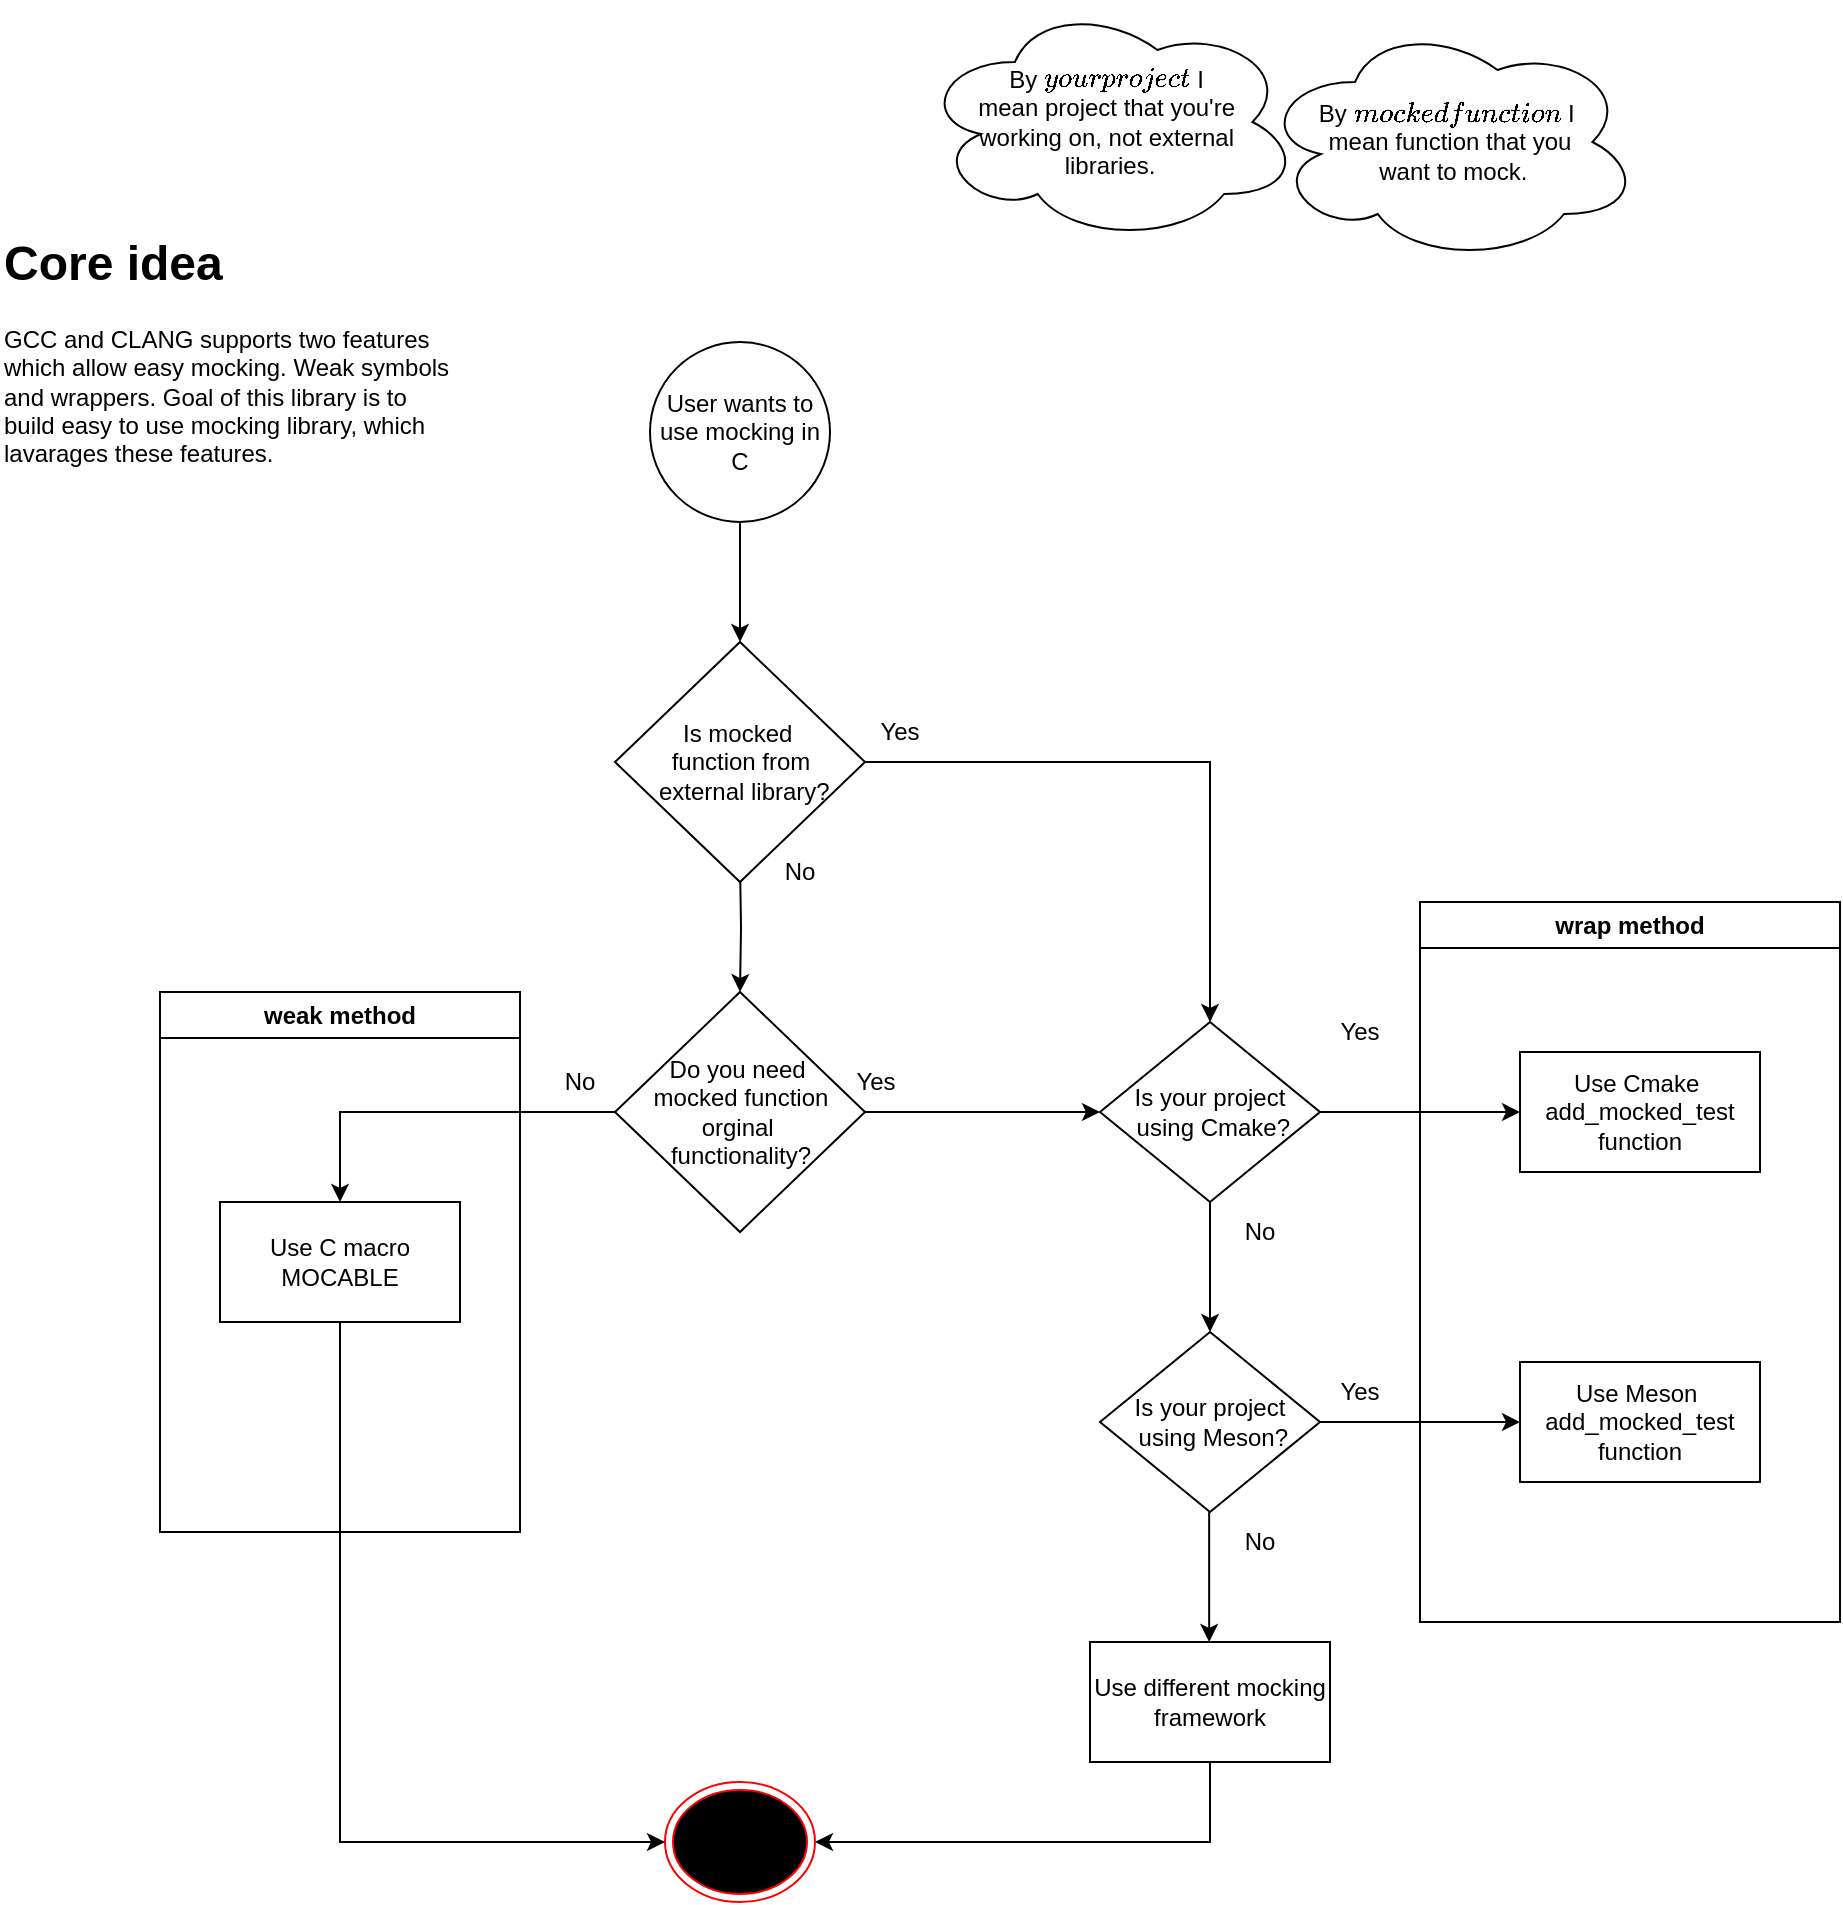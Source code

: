 <mxfile version="26.2.9">
  <diagram id="jrMk6QQQgedWax6qJVoh" name="Page-1">
    <mxGraphModel dx="1948" dy="1767" grid="1" gridSize="10" guides="1" tooltips="1" connect="1" arrows="1" fold="1" page="1" pageScale="1" pageWidth="850" pageHeight="1100" math="0" shadow="0">
      <root>
        <mxCell id="0" />
        <mxCell id="1" parent="0" />
        <mxCell id="VTxr0MBzQ0uazpq9PHjl-1" value="&lt;h1 style=&quot;margin-top: 0px;&quot;&gt;Core idea&lt;/h1&gt;&lt;p&gt;GCC and CLANG supports two features which allow easy mocking. Weak symbols and wrappers. Goal of this library is to build easy to use mocking library, which lavarages these features.&lt;/p&gt;" style="text;html=1;whiteSpace=wrap;overflow=hidden;rounded=0;" vertex="1" parent="1">
          <mxGeometry x="150" y="-30" width="230" height="160" as="geometry" />
        </mxCell>
        <mxCell id="VTxr0MBzQ0uazpq9PHjl-8" value="" style="edgeStyle=orthogonalEdgeStyle;rounded=0;orthogonalLoop=1;jettySize=auto;html=1;" edge="1" parent="1" source="VTxr0MBzQ0uazpq9PHjl-4">
          <mxGeometry relative="1" as="geometry">
            <mxPoint x="520" y="180" as="targetPoint" />
          </mxGeometry>
        </mxCell>
        <mxCell id="VTxr0MBzQ0uazpq9PHjl-4" value="User wants to use mocking in C" style="ellipse;whiteSpace=wrap;html=1;aspect=fixed;" vertex="1" parent="1">
          <mxGeometry x="475" y="30" width="90" height="90" as="geometry" />
        </mxCell>
        <mxCell id="VTxr0MBzQ0uazpq9PHjl-34" value="" style="edgeStyle=orthogonalEdgeStyle;rounded=0;orthogonalLoop=1;jettySize=auto;html=1;" edge="1" parent="1" target="VTxr0MBzQ0uazpq9PHjl-33">
          <mxGeometry relative="1" as="geometry">
            <mxPoint x="520" y="290" as="sourcePoint" />
          </mxGeometry>
        </mxCell>
        <mxCell id="VTxr0MBzQ0uazpq9PHjl-9" value="" style="endArrow=classic;html=1;rounded=0;exitX=1;exitY=0.5;exitDx=0;exitDy=0;entryX=0.5;entryY=0;entryDx=0;entryDy=0;" edge="1" parent="1" source="VTxr0MBzQ0uazpq9PHjl-47" target="VTxr0MBzQ0uazpq9PHjl-10">
          <mxGeometry width="50" height="50" relative="1" as="geometry">
            <mxPoint x="570" y="235" as="sourcePoint" />
            <mxPoint x="620" y="180" as="targetPoint" />
            <Array as="points">
              <mxPoint x="755" y="240" />
            </Array>
          </mxGeometry>
        </mxCell>
        <mxCell id="VTxr0MBzQ0uazpq9PHjl-16" value="" style="edgeStyle=orthogonalEdgeStyle;rounded=0;orthogonalLoop=1;jettySize=auto;html=1;" edge="1" parent="1" source="VTxr0MBzQ0uazpq9PHjl-10" target="VTxr0MBzQ0uazpq9PHjl-13">
          <mxGeometry relative="1" as="geometry">
            <mxPoint x="945" y="395" as="targetPoint" />
          </mxGeometry>
        </mxCell>
        <mxCell id="VTxr0MBzQ0uazpq9PHjl-22" value="" style="edgeStyle=orthogonalEdgeStyle;rounded=0;orthogonalLoop=1;jettySize=auto;html=1;" edge="1" parent="1" source="VTxr0MBzQ0uazpq9PHjl-10" target="VTxr0MBzQ0uazpq9PHjl-20">
          <mxGeometry relative="1" as="geometry" />
        </mxCell>
        <mxCell id="VTxr0MBzQ0uazpq9PHjl-10" value="Is your project&lt;div&gt;&amp;nbsp;using Cmake?&lt;/div&gt;" style="rhombus;whiteSpace=wrap;html=1;" vertex="1" parent="1">
          <mxGeometry x="700" y="370" width="110" height="90" as="geometry" />
        </mxCell>
        <mxCell id="VTxr0MBzQ0uazpq9PHjl-11" value="By `your project` I&amp;nbsp;&lt;div&gt;mean&amp;nbsp;&lt;span style=&quot;background-color: transparent; color: light-dark(rgb(0, 0, 0), rgb(255, 255, 255));&quot;&gt;project that you&#39;re&amp;nbsp;&lt;/span&gt;&lt;div&gt;working on, not external&amp;nbsp;&lt;/div&gt;&lt;div&gt;libraries.&lt;/div&gt;&lt;/div&gt;" style="ellipse;shape=cloud;whiteSpace=wrap;html=1;" vertex="1" parent="1">
          <mxGeometry x="610" y="-140" width="190" height="120" as="geometry" />
        </mxCell>
        <mxCell id="VTxr0MBzQ0uazpq9PHjl-13" value="Use Cmake&amp;nbsp;&lt;br&gt;add_mocked_test&lt;div&gt;function&lt;/div&gt;" style="rounded=0;whiteSpace=wrap;html=1;" vertex="1" parent="1">
          <mxGeometry x="910" y="385" width="120" height="60" as="geometry" />
        </mxCell>
        <mxCell id="VTxr0MBzQ0uazpq9PHjl-14" value="wrap method" style="swimlane;whiteSpace=wrap;html=1;" vertex="1" parent="1">
          <mxGeometry x="860" y="310" width="210" height="360" as="geometry" />
        </mxCell>
        <mxCell id="VTxr0MBzQ0uazpq9PHjl-18" value="Yes" style="text;html=1;align=center;verticalAlign=middle;whiteSpace=wrap;rounded=0;" vertex="1" parent="1">
          <mxGeometry x="800" y="360" width="60" height="30" as="geometry" />
        </mxCell>
        <mxCell id="VTxr0MBzQ0uazpq9PHjl-19" value="" style="edgeStyle=orthogonalEdgeStyle;rounded=0;orthogonalLoop=1;jettySize=auto;html=1;" edge="1" parent="1" source="VTxr0MBzQ0uazpq9PHjl-20" target="VTxr0MBzQ0uazpq9PHjl-21">
          <mxGeometry relative="1" as="geometry">
            <mxPoint x="945" y="570" as="targetPoint" />
          </mxGeometry>
        </mxCell>
        <mxCell id="VTxr0MBzQ0uazpq9PHjl-20" value="Is your project&lt;div&gt;&amp;nbsp;using Meson?&lt;/div&gt;" style="rhombus;whiteSpace=wrap;html=1;" vertex="1" parent="1">
          <mxGeometry x="700" y="525" width="110" height="90" as="geometry" />
        </mxCell>
        <mxCell id="VTxr0MBzQ0uazpq9PHjl-21" value="Use Meson&amp;nbsp;&lt;br&gt;add_mocked_test&lt;div&gt;function&lt;/div&gt;" style="rounded=0;whiteSpace=wrap;html=1;" vertex="1" parent="1">
          <mxGeometry x="910" y="540" width="120" height="60" as="geometry" />
        </mxCell>
        <mxCell id="VTxr0MBzQ0uazpq9PHjl-23" value="No" style="text;html=1;align=center;verticalAlign=middle;whiteSpace=wrap;rounded=0;" vertex="1" parent="1">
          <mxGeometry x="750" y="460" width="60" height="30" as="geometry" />
        </mxCell>
        <mxCell id="VTxr0MBzQ0uazpq9PHjl-24" value="Yes" style="text;html=1;align=center;verticalAlign=middle;whiteSpace=wrap;rounded=0;" vertex="1" parent="1">
          <mxGeometry x="800" y="540" width="60" height="30" as="geometry" />
        </mxCell>
        <mxCell id="VTxr0MBzQ0uazpq9PHjl-25" value="" style="edgeStyle=orthogonalEdgeStyle;rounded=0;orthogonalLoop=1;jettySize=auto;html=1;" edge="1" parent="1">
          <mxGeometry relative="1" as="geometry">
            <mxPoint x="754.58" y="615" as="sourcePoint" />
            <mxPoint x="754.58" y="680" as="targetPoint" />
          </mxGeometry>
        </mxCell>
        <mxCell id="VTxr0MBzQ0uazpq9PHjl-27" value="No" style="text;html=1;align=center;verticalAlign=middle;whiteSpace=wrap;rounded=0;" vertex="1" parent="1">
          <mxGeometry x="750" y="615" width="60" height="30" as="geometry" />
        </mxCell>
        <mxCell id="VTxr0MBzQ0uazpq9PHjl-31" value="" style="edgeStyle=orthogonalEdgeStyle;rounded=0;orthogonalLoop=1;jettySize=auto;html=1;entryX=1;entryY=0.5;entryDx=0;entryDy=0;" edge="1" parent="1" source="VTxr0MBzQ0uazpq9PHjl-28" target="VTxr0MBzQ0uazpq9PHjl-29">
          <mxGeometry relative="1" as="geometry">
            <mxPoint x="555" y="710" as="targetPoint" />
            <Array as="points">
              <mxPoint x="755" y="780" />
            </Array>
          </mxGeometry>
        </mxCell>
        <mxCell id="VTxr0MBzQ0uazpq9PHjl-28" value="Use different mocking framework" style="rounded=0;whiteSpace=wrap;html=1;" vertex="1" parent="1">
          <mxGeometry x="695" y="680" width="120" height="60" as="geometry" />
        </mxCell>
        <mxCell id="VTxr0MBzQ0uazpq9PHjl-29" value="" style="ellipse;html=1;shape=endState;fillColor=#000000;strokeColor=#ff0000;" vertex="1" parent="1">
          <mxGeometry x="482.5" y="750" width="75" height="60" as="geometry" />
        </mxCell>
        <mxCell id="VTxr0MBzQ0uazpq9PHjl-32" value="Yes" style="text;html=1;align=center;verticalAlign=middle;whiteSpace=wrap;rounded=0;" vertex="1" parent="1">
          <mxGeometry x="570" y="210" width="60" height="30" as="geometry" />
        </mxCell>
        <mxCell id="VTxr0MBzQ0uazpq9PHjl-36" value="" style="edgeStyle=orthogonalEdgeStyle;rounded=0;orthogonalLoop=1;jettySize=auto;html=1;" edge="1" parent="1" source="VTxr0MBzQ0uazpq9PHjl-33" target="VTxr0MBzQ0uazpq9PHjl-10">
          <mxGeometry relative="1" as="geometry" />
        </mxCell>
        <mxCell id="VTxr0MBzQ0uazpq9PHjl-41" value="" style="edgeStyle=orthogonalEdgeStyle;rounded=0;orthogonalLoop=1;jettySize=auto;html=1;entryX=0.5;entryY=0;entryDx=0;entryDy=0;" edge="1" parent="1" source="VTxr0MBzQ0uazpq9PHjl-33" target="VTxr0MBzQ0uazpq9PHjl-43">
          <mxGeometry relative="1" as="geometry">
            <mxPoint x="325" y="460" as="targetPoint" />
          </mxGeometry>
        </mxCell>
        <mxCell id="VTxr0MBzQ0uazpq9PHjl-33" value="Do you need&amp;nbsp;&lt;div&gt;mocked function&lt;/div&gt;&lt;div&gt;&lt;span style=&quot;background-color: transparent; color: light-dark(rgb(0, 0, 0), rgb(255, 255, 255));&quot;&gt;orginal&amp;nbsp;&lt;/span&gt;&lt;/div&gt;&lt;div&gt;&lt;span style=&quot;background-color: transparent; color: light-dark(rgb(0, 0, 0), rgb(255, 255, 255));&quot;&gt;functionality?&lt;/span&gt;&lt;/div&gt;" style="rhombus;whiteSpace=wrap;html=1;" vertex="1" parent="1">
          <mxGeometry x="457.5" y="355" width="125" height="120" as="geometry" />
        </mxCell>
        <mxCell id="VTxr0MBzQ0uazpq9PHjl-35" value="No" style="text;html=1;align=center;verticalAlign=middle;whiteSpace=wrap;rounded=0;" vertex="1" parent="1">
          <mxGeometry x="520" y="280" width="60" height="30" as="geometry" />
        </mxCell>
        <mxCell id="VTxr0MBzQ0uazpq9PHjl-37" value="Yes" style="text;html=1;align=center;verticalAlign=middle;whiteSpace=wrap;rounded=0;" vertex="1" parent="1">
          <mxGeometry x="557.5" y="385" width="60" height="30" as="geometry" />
        </mxCell>
        <mxCell id="VTxr0MBzQ0uazpq9PHjl-42" value="No" style="text;html=1;align=center;verticalAlign=middle;whiteSpace=wrap;rounded=0;" vertex="1" parent="1">
          <mxGeometry x="410" y="385" width="60" height="30" as="geometry" />
        </mxCell>
        <mxCell id="VTxr0MBzQ0uazpq9PHjl-45" value="" style="edgeStyle=orthogonalEdgeStyle;rounded=0;orthogonalLoop=1;jettySize=auto;html=1;entryX=0;entryY=0.5;entryDx=0;entryDy=0;" edge="1" parent="1" source="VTxr0MBzQ0uazpq9PHjl-43" target="VTxr0MBzQ0uazpq9PHjl-29">
          <mxGeometry relative="1" as="geometry">
            <mxPoint x="320" y="630" as="targetPoint" />
            <Array as="points">
              <mxPoint x="320" y="780" />
            </Array>
          </mxGeometry>
        </mxCell>
        <mxCell id="VTxr0MBzQ0uazpq9PHjl-43" value="Use C macro&lt;br&gt;MOCABLE" style="rounded=0;whiteSpace=wrap;html=1;" vertex="1" parent="1">
          <mxGeometry x="260" y="460" width="120" height="60" as="geometry" />
        </mxCell>
        <mxCell id="VTxr0MBzQ0uazpq9PHjl-46" value="weak method" style="swimlane;whiteSpace=wrap;html=1;" vertex="1" parent="1">
          <mxGeometry x="230" y="355" width="180" height="270" as="geometry" />
        </mxCell>
        <mxCell id="VTxr0MBzQ0uazpq9PHjl-47" value="Is mocked&amp;nbsp;&lt;div&gt;function from&lt;/div&gt;&lt;div&gt;&amp;nbsp;external library?&lt;/div&gt;" style="rhombus;whiteSpace=wrap;html=1;" vertex="1" parent="1">
          <mxGeometry x="457.5" y="180" width="125" height="120" as="geometry" />
        </mxCell>
        <mxCell id="VTxr0MBzQ0uazpq9PHjl-48" value="By `mocked function` I&amp;nbsp;&lt;div&gt;mean&amp;nbsp;&lt;span style=&quot;background-color: transparent; color: light-dark(rgb(0, 0, 0), rgb(255, 255, 255));&quot;&gt;function that you&lt;/span&gt;&lt;/div&gt;&lt;div&gt;&lt;span style=&quot;background-color: transparent; color: light-dark(rgb(0, 0, 0), rgb(255, 255, 255));&quot;&gt;&amp;nbsp;want to mock&lt;/span&gt;&lt;span style=&quot;background-color: transparent; color: light-dark(rgb(0, 0, 0), rgb(255, 255, 255));&quot;&gt;.&lt;/span&gt;&lt;/div&gt;" style="ellipse;shape=cloud;whiteSpace=wrap;html=1;" vertex="1" parent="1">
          <mxGeometry x="780" y="-130" width="190" height="120" as="geometry" />
        </mxCell>
      </root>
    </mxGraphModel>
  </diagram>
</mxfile>
